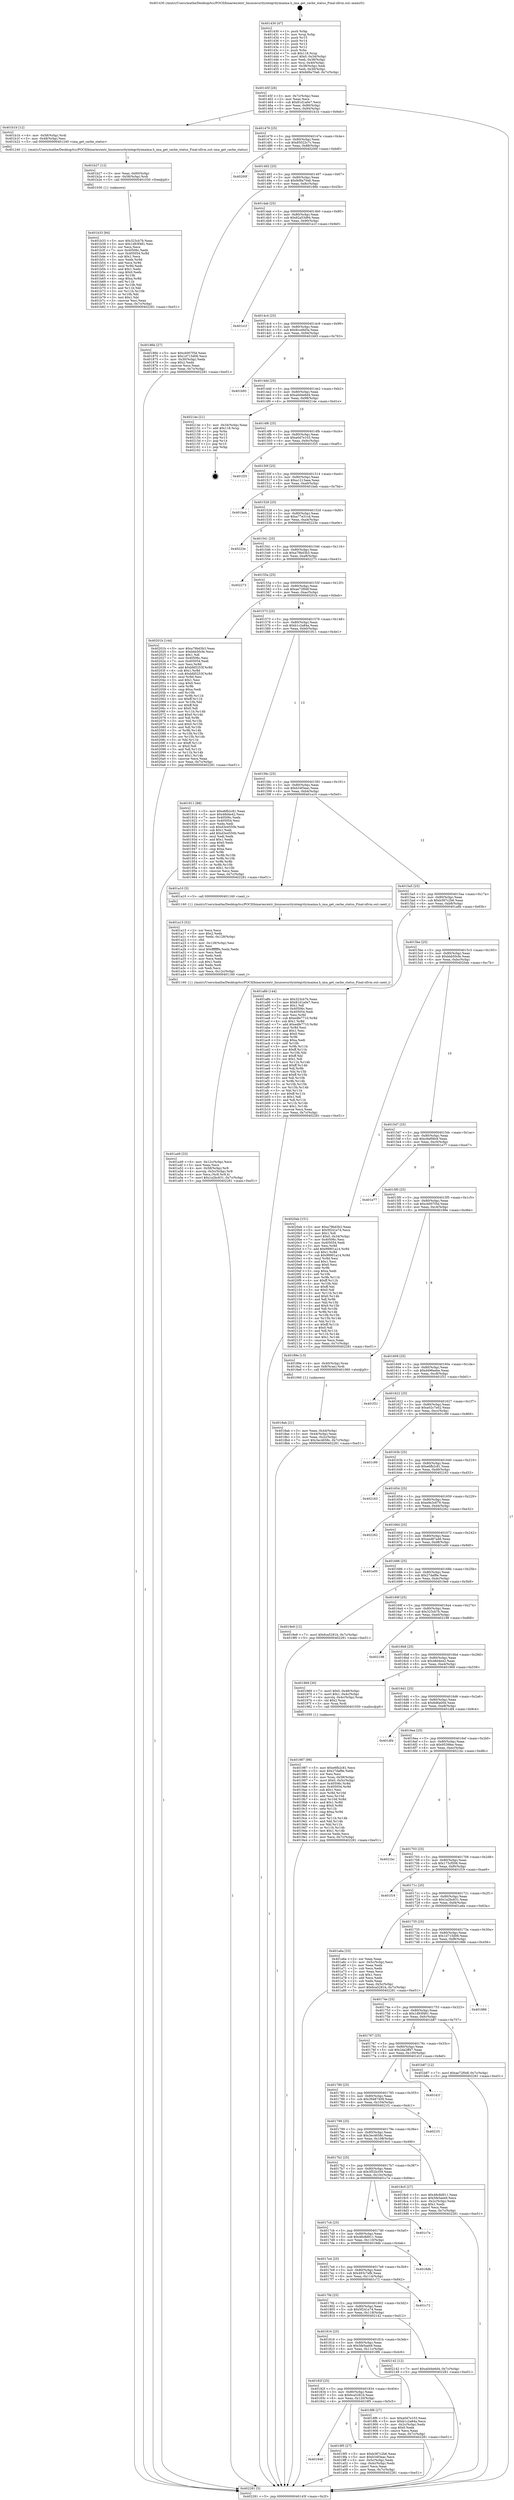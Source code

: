 digraph "0x401430" {
  label = "0x401430 (/mnt/c/Users/mathe/Desktop/tcc/POCII/binaries/extr_linuxsecurityintegrityimaima.h_ima_get_cache_status_Final-ollvm.out::main(0))"
  labelloc = "t"
  node[shape=record]

  Entry [label="",width=0.3,height=0.3,shape=circle,fillcolor=black,style=filled]
  "0x40145f" [label="{
     0x40145f [26]\l
     | [instrs]\l
     &nbsp;&nbsp;0x40145f \<+3\>: mov -0x7c(%rbp),%eax\l
     &nbsp;&nbsp;0x401462 \<+2\>: mov %eax,%ecx\l
     &nbsp;&nbsp;0x401464 \<+6\>: sub $0x81d1a0e7,%ecx\l
     &nbsp;&nbsp;0x40146a \<+3\>: mov %eax,-0x80(%rbp)\l
     &nbsp;&nbsp;0x40146d \<+6\>: mov %ecx,-0x84(%rbp)\l
     &nbsp;&nbsp;0x401473 \<+6\>: je 0000000000401b1b \<main+0x6eb\>\l
  }"]
  "0x401b1b" [label="{
     0x401b1b [12]\l
     | [instrs]\l
     &nbsp;&nbsp;0x401b1b \<+4\>: mov -0x58(%rbp),%rdi\l
     &nbsp;&nbsp;0x401b1f \<+3\>: mov -0x48(%rbp),%esi\l
     &nbsp;&nbsp;0x401b22 \<+5\>: call 0000000000401240 \<ima_get_cache_status\>\l
     | [calls]\l
     &nbsp;&nbsp;0x401240 \{1\} (/mnt/c/Users/mathe/Desktop/tcc/POCII/binaries/extr_linuxsecurityintegrityimaima.h_ima_get_cache_status_Final-ollvm.out::ima_get_cache_status)\l
  }"]
  "0x401479" [label="{
     0x401479 [25]\l
     | [instrs]\l
     &nbsp;&nbsp;0x401479 \<+5\>: jmp 000000000040147e \<main+0x4e\>\l
     &nbsp;&nbsp;0x40147e \<+3\>: mov -0x80(%rbp),%eax\l
     &nbsp;&nbsp;0x401481 \<+5\>: sub $0x85022c7c,%eax\l
     &nbsp;&nbsp;0x401486 \<+6\>: mov %eax,-0x88(%rbp)\l
     &nbsp;&nbsp;0x40148c \<+6\>: je 000000000040200f \<main+0xbdf\>\l
  }"]
  Exit [label="",width=0.3,height=0.3,shape=circle,fillcolor=black,style=filled,peripheries=2]
  "0x40200f" [label="{
     0x40200f\l
  }", style=dashed]
  "0x401492" [label="{
     0x401492 [25]\l
     | [instrs]\l
     &nbsp;&nbsp;0x401492 \<+5\>: jmp 0000000000401497 \<main+0x67\>\l
     &nbsp;&nbsp;0x401497 \<+3\>: mov -0x80(%rbp),%eax\l
     &nbsp;&nbsp;0x40149a \<+5\>: sub $0x8d9a70a6,%eax\l
     &nbsp;&nbsp;0x40149f \<+6\>: mov %eax,-0x8c(%rbp)\l
     &nbsp;&nbsp;0x4014a5 \<+6\>: je 000000000040186b \<main+0x43b\>\l
  }"]
  "0x401b33" [label="{
     0x401b33 [84]\l
     | [instrs]\l
     &nbsp;&nbsp;0x401b33 \<+5\>: mov $0x323cb7b,%eax\l
     &nbsp;&nbsp;0x401b38 \<+5\>: mov $0x1d93f481,%esi\l
     &nbsp;&nbsp;0x401b3d \<+2\>: xor %ecx,%ecx\l
     &nbsp;&nbsp;0x401b3f \<+7\>: mov 0x40506c,%edx\l
     &nbsp;&nbsp;0x401b46 \<+8\>: mov 0x405054,%r8d\l
     &nbsp;&nbsp;0x401b4e \<+3\>: sub $0x1,%ecx\l
     &nbsp;&nbsp;0x401b51 \<+3\>: mov %edx,%r9d\l
     &nbsp;&nbsp;0x401b54 \<+3\>: add %ecx,%r9d\l
     &nbsp;&nbsp;0x401b57 \<+4\>: imul %r9d,%edx\l
     &nbsp;&nbsp;0x401b5b \<+3\>: and $0x1,%edx\l
     &nbsp;&nbsp;0x401b5e \<+3\>: cmp $0x0,%edx\l
     &nbsp;&nbsp;0x401b61 \<+4\>: sete %r10b\l
     &nbsp;&nbsp;0x401b65 \<+4\>: cmp $0xa,%r8d\l
     &nbsp;&nbsp;0x401b69 \<+4\>: setl %r11b\l
     &nbsp;&nbsp;0x401b6d \<+3\>: mov %r10b,%bl\l
     &nbsp;&nbsp;0x401b70 \<+3\>: and %r11b,%bl\l
     &nbsp;&nbsp;0x401b73 \<+3\>: xor %r11b,%r10b\l
     &nbsp;&nbsp;0x401b76 \<+3\>: or %r10b,%bl\l
     &nbsp;&nbsp;0x401b79 \<+3\>: test $0x1,%bl\l
     &nbsp;&nbsp;0x401b7c \<+3\>: cmovne %esi,%eax\l
     &nbsp;&nbsp;0x401b7f \<+3\>: mov %eax,-0x7c(%rbp)\l
     &nbsp;&nbsp;0x401b82 \<+5\>: jmp 0000000000402281 \<main+0xe51\>\l
  }"]
  "0x40186b" [label="{
     0x40186b [27]\l
     | [instrs]\l
     &nbsp;&nbsp;0x40186b \<+5\>: mov $0xcb007f3d,%eax\l
     &nbsp;&nbsp;0x401870 \<+5\>: mov $0x1d715d06,%ecx\l
     &nbsp;&nbsp;0x401875 \<+3\>: mov -0x30(%rbp),%edx\l
     &nbsp;&nbsp;0x401878 \<+3\>: cmp $0x2,%edx\l
     &nbsp;&nbsp;0x40187b \<+3\>: cmovne %ecx,%eax\l
     &nbsp;&nbsp;0x40187e \<+3\>: mov %eax,-0x7c(%rbp)\l
     &nbsp;&nbsp;0x401881 \<+5\>: jmp 0000000000402281 \<main+0xe51\>\l
  }"]
  "0x4014ab" [label="{
     0x4014ab [25]\l
     | [instrs]\l
     &nbsp;&nbsp;0x4014ab \<+5\>: jmp 00000000004014b0 \<main+0x80\>\l
     &nbsp;&nbsp;0x4014b0 \<+3\>: mov -0x80(%rbp),%eax\l
     &nbsp;&nbsp;0x4014b3 \<+5\>: sub $0x92a53d94,%eax\l
     &nbsp;&nbsp;0x4014b8 \<+6\>: mov %eax,-0x90(%rbp)\l
     &nbsp;&nbsp;0x4014be \<+6\>: je 0000000000401e1f \<main+0x9ef\>\l
  }"]
  "0x402281" [label="{
     0x402281 [5]\l
     | [instrs]\l
     &nbsp;&nbsp;0x402281 \<+5\>: jmp 000000000040145f \<main+0x2f\>\l
  }"]
  "0x401430" [label="{
     0x401430 [47]\l
     | [instrs]\l
     &nbsp;&nbsp;0x401430 \<+1\>: push %rbp\l
     &nbsp;&nbsp;0x401431 \<+3\>: mov %rsp,%rbp\l
     &nbsp;&nbsp;0x401434 \<+2\>: push %r15\l
     &nbsp;&nbsp;0x401436 \<+2\>: push %r14\l
     &nbsp;&nbsp;0x401438 \<+2\>: push %r13\l
     &nbsp;&nbsp;0x40143a \<+2\>: push %r12\l
     &nbsp;&nbsp;0x40143c \<+1\>: push %rbx\l
     &nbsp;&nbsp;0x40143d \<+7\>: sub $0x118,%rsp\l
     &nbsp;&nbsp;0x401444 \<+7\>: movl $0x0,-0x34(%rbp)\l
     &nbsp;&nbsp;0x40144b \<+3\>: mov %edi,-0x38(%rbp)\l
     &nbsp;&nbsp;0x40144e \<+4\>: mov %rsi,-0x40(%rbp)\l
     &nbsp;&nbsp;0x401452 \<+3\>: mov -0x38(%rbp),%edi\l
     &nbsp;&nbsp;0x401455 \<+3\>: mov %edi,-0x30(%rbp)\l
     &nbsp;&nbsp;0x401458 \<+7\>: movl $0x8d9a70a6,-0x7c(%rbp)\l
  }"]
  "0x401b27" [label="{
     0x401b27 [12]\l
     | [instrs]\l
     &nbsp;&nbsp;0x401b27 \<+3\>: mov %eax,-0x60(%rbp)\l
     &nbsp;&nbsp;0x401b2a \<+4\>: mov -0x58(%rbp),%rdi\l
     &nbsp;&nbsp;0x401b2e \<+5\>: call 0000000000401030 \<free@plt\>\l
     | [calls]\l
     &nbsp;&nbsp;0x401030 \{1\} (unknown)\l
  }"]
  "0x401e1f" [label="{
     0x401e1f\l
  }", style=dashed]
  "0x4014c4" [label="{
     0x4014c4 [25]\l
     | [instrs]\l
     &nbsp;&nbsp;0x4014c4 \<+5\>: jmp 00000000004014c9 \<main+0x99\>\l
     &nbsp;&nbsp;0x4014c9 \<+3\>: mov -0x80(%rbp),%eax\l
     &nbsp;&nbsp;0x4014cc \<+5\>: sub $0x9cce9d3a,%eax\l
     &nbsp;&nbsp;0x4014d1 \<+6\>: mov %eax,-0x94(%rbp)\l
     &nbsp;&nbsp;0x4014d7 \<+6\>: je 0000000000401b93 \<main+0x763\>\l
  }"]
  "0x401a49" [label="{
     0x401a49 [33]\l
     | [instrs]\l
     &nbsp;&nbsp;0x401a49 \<+6\>: mov -0x12c(%rbp),%ecx\l
     &nbsp;&nbsp;0x401a4f \<+3\>: imul %eax,%ecx\l
     &nbsp;&nbsp;0x401a52 \<+4\>: mov -0x58(%rbp),%r8\l
     &nbsp;&nbsp;0x401a56 \<+4\>: movslq -0x5c(%rbp),%r9\l
     &nbsp;&nbsp;0x401a5a \<+4\>: mov %ecx,(%r8,%r9,4)\l
     &nbsp;&nbsp;0x401a5e \<+7\>: movl $0x1a2bc631,-0x7c(%rbp)\l
     &nbsp;&nbsp;0x401a65 \<+5\>: jmp 0000000000402281 \<main+0xe51\>\l
  }"]
  "0x401b93" [label="{
     0x401b93\l
  }", style=dashed]
  "0x4014dd" [label="{
     0x4014dd [25]\l
     | [instrs]\l
     &nbsp;&nbsp;0x4014dd \<+5\>: jmp 00000000004014e2 \<main+0xb2\>\l
     &nbsp;&nbsp;0x4014e2 \<+3\>: mov -0x80(%rbp),%eax\l
     &nbsp;&nbsp;0x4014e5 \<+5\>: sub $0xa0d4e6d4,%eax\l
     &nbsp;&nbsp;0x4014ea \<+6\>: mov %eax,-0x98(%rbp)\l
     &nbsp;&nbsp;0x4014f0 \<+6\>: je 000000000040214e \<main+0xd1e\>\l
  }"]
  "0x401a15" [label="{
     0x401a15 [52]\l
     | [instrs]\l
     &nbsp;&nbsp;0x401a15 \<+2\>: xor %ecx,%ecx\l
     &nbsp;&nbsp;0x401a17 \<+5\>: mov $0x2,%edx\l
     &nbsp;&nbsp;0x401a1c \<+6\>: mov %edx,-0x128(%rbp)\l
     &nbsp;&nbsp;0x401a22 \<+1\>: cltd\l
     &nbsp;&nbsp;0x401a23 \<+6\>: mov -0x128(%rbp),%esi\l
     &nbsp;&nbsp;0x401a29 \<+2\>: idiv %esi\l
     &nbsp;&nbsp;0x401a2b \<+6\>: imul $0xfffffffe,%edx,%edx\l
     &nbsp;&nbsp;0x401a31 \<+2\>: mov %ecx,%edi\l
     &nbsp;&nbsp;0x401a33 \<+2\>: sub %edx,%edi\l
     &nbsp;&nbsp;0x401a35 \<+2\>: mov %ecx,%edx\l
     &nbsp;&nbsp;0x401a37 \<+3\>: sub $0x1,%edx\l
     &nbsp;&nbsp;0x401a3a \<+2\>: add %edx,%edi\l
     &nbsp;&nbsp;0x401a3c \<+2\>: sub %edi,%ecx\l
     &nbsp;&nbsp;0x401a3e \<+6\>: mov %ecx,-0x12c(%rbp)\l
     &nbsp;&nbsp;0x401a44 \<+5\>: call 0000000000401160 \<next_i\>\l
     | [calls]\l
     &nbsp;&nbsp;0x401160 \{1\} (/mnt/c/Users/mathe/Desktop/tcc/POCII/binaries/extr_linuxsecurityintegrityimaima.h_ima_get_cache_status_Final-ollvm.out::next_i)\l
  }"]
  "0x40214e" [label="{
     0x40214e [21]\l
     | [instrs]\l
     &nbsp;&nbsp;0x40214e \<+3\>: mov -0x34(%rbp),%eax\l
     &nbsp;&nbsp;0x402151 \<+7\>: add $0x118,%rsp\l
     &nbsp;&nbsp;0x402158 \<+1\>: pop %rbx\l
     &nbsp;&nbsp;0x402159 \<+2\>: pop %r12\l
     &nbsp;&nbsp;0x40215b \<+2\>: pop %r13\l
     &nbsp;&nbsp;0x40215d \<+2\>: pop %r14\l
     &nbsp;&nbsp;0x40215f \<+2\>: pop %r15\l
     &nbsp;&nbsp;0x402161 \<+1\>: pop %rbp\l
     &nbsp;&nbsp;0x402162 \<+1\>: ret\l
  }"]
  "0x4014f6" [label="{
     0x4014f6 [25]\l
     | [instrs]\l
     &nbsp;&nbsp;0x4014f6 \<+5\>: jmp 00000000004014fb \<main+0xcb\>\l
     &nbsp;&nbsp;0x4014fb \<+3\>: mov -0x80(%rbp),%eax\l
     &nbsp;&nbsp;0x4014fe \<+5\>: sub $0xa0d7e103,%eax\l
     &nbsp;&nbsp;0x401503 \<+6\>: mov %eax,-0x9c(%rbp)\l
     &nbsp;&nbsp;0x401509 \<+6\>: je 0000000000401f25 \<main+0xaf5\>\l
  }"]
  "0x401848" [label="{
     0x401848\l
  }", style=dashed]
  "0x401f25" [label="{
     0x401f25\l
  }", style=dashed]
  "0x40150f" [label="{
     0x40150f [25]\l
     | [instrs]\l
     &nbsp;&nbsp;0x40150f \<+5\>: jmp 0000000000401514 \<main+0xe4\>\l
     &nbsp;&nbsp;0x401514 \<+3\>: mov -0x80(%rbp),%eax\l
     &nbsp;&nbsp;0x401517 \<+5\>: sub $0xa1213aea,%eax\l
     &nbsp;&nbsp;0x40151c \<+6\>: mov %eax,-0xa0(%rbp)\l
     &nbsp;&nbsp;0x401522 \<+6\>: je 0000000000401beb \<main+0x7bb\>\l
  }"]
  "0x4019f5" [label="{
     0x4019f5 [27]\l
     | [instrs]\l
     &nbsp;&nbsp;0x4019f5 \<+5\>: mov $0xb387c2b6,%eax\l
     &nbsp;&nbsp;0x4019fa \<+5\>: mov $0xb34f3eac,%ecx\l
     &nbsp;&nbsp;0x4019ff \<+3\>: mov -0x5c(%rbp),%edx\l
     &nbsp;&nbsp;0x401a02 \<+3\>: cmp -0x4c(%rbp),%edx\l
     &nbsp;&nbsp;0x401a05 \<+3\>: cmovl %ecx,%eax\l
     &nbsp;&nbsp;0x401a08 \<+3\>: mov %eax,-0x7c(%rbp)\l
     &nbsp;&nbsp;0x401a0b \<+5\>: jmp 0000000000402281 \<main+0xe51\>\l
  }"]
  "0x401beb" [label="{
     0x401beb\l
  }", style=dashed]
  "0x401528" [label="{
     0x401528 [25]\l
     | [instrs]\l
     &nbsp;&nbsp;0x401528 \<+5\>: jmp 000000000040152d \<main+0xfd\>\l
     &nbsp;&nbsp;0x40152d \<+3\>: mov -0x80(%rbp),%eax\l
     &nbsp;&nbsp;0x401530 \<+5\>: sub $0xa77e31cd,%eax\l
     &nbsp;&nbsp;0x401535 \<+6\>: mov %eax,-0xa4(%rbp)\l
     &nbsp;&nbsp;0x40153b \<+6\>: je 000000000040223e \<main+0xe0e\>\l
  }"]
  "0x401987" [label="{
     0x401987 [98]\l
     | [instrs]\l
     &nbsp;&nbsp;0x401987 \<+5\>: mov $0xe6fb2c81,%ecx\l
     &nbsp;&nbsp;0x40198c \<+5\>: mov $0x27daf8e,%edx\l
     &nbsp;&nbsp;0x401991 \<+2\>: xor %esi,%esi\l
     &nbsp;&nbsp;0x401993 \<+4\>: mov %rax,-0x58(%rbp)\l
     &nbsp;&nbsp;0x401997 \<+7\>: movl $0x0,-0x5c(%rbp)\l
     &nbsp;&nbsp;0x40199e \<+8\>: mov 0x40506c,%r8d\l
     &nbsp;&nbsp;0x4019a6 \<+8\>: mov 0x405054,%r9d\l
     &nbsp;&nbsp;0x4019ae \<+3\>: sub $0x1,%esi\l
     &nbsp;&nbsp;0x4019b1 \<+3\>: mov %r8d,%r10d\l
     &nbsp;&nbsp;0x4019b4 \<+3\>: add %esi,%r10d\l
     &nbsp;&nbsp;0x4019b7 \<+4\>: imul %r10d,%r8d\l
     &nbsp;&nbsp;0x4019bb \<+4\>: and $0x1,%r8d\l
     &nbsp;&nbsp;0x4019bf \<+4\>: cmp $0x0,%r8d\l
     &nbsp;&nbsp;0x4019c3 \<+4\>: sete %r11b\l
     &nbsp;&nbsp;0x4019c7 \<+4\>: cmp $0xa,%r9d\l
     &nbsp;&nbsp;0x4019cb \<+3\>: setl %bl\l
     &nbsp;&nbsp;0x4019ce \<+3\>: mov %r11b,%r14b\l
     &nbsp;&nbsp;0x4019d1 \<+3\>: and %bl,%r14b\l
     &nbsp;&nbsp;0x4019d4 \<+3\>: xor %bl,%r11b\l
     &nbsp;&nbsp;0x4019d7 \<+3\>: or %r11b,%r14b\l
     &nbsp;&nbsp;0x4019da \<+4\>: test $0x1,%r14b\l
     &nbsp;&nbsp;0x4019de \<+3\>: cmovne %edx,%ecx\l
     &nbsp;&nbsp;0x4019e1 \<+3\>: mov %ecx,-0x7c(%rbp)\l
     &nbsp;&nbsp;0x4019e4 \<+5\>: jmp 0000000000402281 \<main+0xe51\>\l
  }"]
  "0x40223e" [label="{
     0x40223e\l
  }", style=dashed]
  "0x401541" [label="{
     0x401541 [25]\l
     | [instrs]\l
     &nbsp;&nbsp;0x401541 \<+5\>: jmp 0000000000401546 \<main+0x116\>\l
     &nbsp;&nbsp;0x401546 \<+3\>: mov -0x80(%rbp),%eax\l
     &nbsp;&nbsp;0x401549 \<+5\>: sub $0xa79bd3b3,%eax\l
     &nbsp;&nbsp;0x40154e \<+6\>: mov %eax,-0xa8(%rbp)\l
     &nbsp;&nbsp;0x401554 \<+6\>: je 0000000000402273 \<main+0xe43\>\l
  }"]
  "0x40182f" [label="{
     0x40182f [25]\l
     | [instrs]\l
     &nbsp;&nbsp;0x40182f \<+5\>: jmp 0000000000401834 \<main+0x404\>\l
     &nbsp;&nbsp;0x401834 \<+3\>: mov -0x80(%rbp),%eax\l
     &nbsp;&nbsp;0x401837 \<+5\>: sub $0x6ca5281b,%eax\l
     &nbsp;&nbsp;0x40183c \<+6\>: mov %eax,-0x120(%rbp)\l
     &nbsp;&nbsp;0x401842 \<+6\>: je 00000000004019f5 \<main+0x5c5\>\l
  }"]
  "0x402273" [label="{
     0x402273\l
  }", style=dashed]
  "0x40155a" [label="{
     0x40155a [25]\l
     | [instrs]\l
     &nbsp;&nbsp;0x40155a \<+5\>: jmp 000000000040155f \<main+0x12f\>\l
     &nbsp;&nbsp;0x40155f \<+3\>: mov -0x80(%rbp),%eax\l
     &nbsp;&nbsp;0x401562 \<+5\>: sub $0xae72f0df,%eax\l
     &nbsp;&nbsp;0x401567 \<+6\>: mov %eax,-0xac(%rbp)\l
     &nbsp;&nbsp;0x40156d \<+6\>: je 000000000040201b \<main+0xbeb\>\l
  }"]
  "0x4018f6" [label="{
     0x4018f6 [27]\l
     | [instrs]\l
     &nbsp;&nbsp;0x4018f6 \<+5\>: mov $0xa0d7e103,%eax\l
     &nbsp;&nbsp;0x4018fb \<+5\>: mov $0xb1c2a84a,%ecx\l
     &nbsp;&nbsp;0x401900 \<+3\>: mov -0x2c(%rbp),%edx\l
     &nbsp;&nbsp;0x401903 \<+3\>: cmp $0x0,%edx\l
     &nbsp;&nbsp;0x401906 \<+3\>: cmove %ecx,%eax\l
     &nbsp;&nbsp;0x401909 \<+3\>: mov %eax,-0x7c(%rbp)\l
     &nbsp;&nbsp;0x40190c \<+5\>: jmp 0000000000402281 \<main+0xe51\>\l
  }"]
  "0x40201b" [label="{
     0x40201b [144]\l
     | [instrs]\l
     &nbsp;&nbsp;0x40201b \<+5\>: mov $0xa79bd3b3,%eax\l
     &nbsp;&nbsp;0x402020 \<+5\>: mov $0xbbb50cfe,%ecx\l
     &nbsp;&nbsp;0x402025 \<+2\>: mov $0x1,%dl\l
     &nbsp;&nbsp;0x402027 \<+7\>: mov 0x40506c,%esi\l
     &nbsp;&nbsp;0x40202e \<+7\>: mov 0x405054,%edi\l
     &nbsp;&nbsp;0x402035 \<+3\>: mov %esi,%r8d\l
     &nbsp;&nbsp;0x402038 \<+7\>: add $0xbfd5253f,%r8d\l
     &nbsp;&nbsp;0x40203f \<+4\>: sub $0x1,%r8d\l
     &nbsp;&nbsp;0x402043 \<+7\>: sub $0xbfd5253f,%r8d\l
     &nbsp;&nbsp;0x40204a \<+4\>: imul %r8d,%esi\l
     &nbsp;&nbsp;0x40204e \<+3\>: and $0x1,%esi\l
     &nbsp;&nbsp;0x402051 \<+3\>: cmp $0x0,%esi\l
     &nbsp;&nbsp;0x402054 \<+4\>: sete %r9b\l
     &nbsp;&nbsp;0x402058 \<+3\>: cmp $0xa,%edi\l
     &nbsp;&nbsp;0x40205b \<+4\>: setl %r10b\l
     &nbsp;&nbsp;0x40205f \<+3\>: mov %r9b,%r11b\l
     &nbsp;&nbsp;0x402062 \<+4\>: xor $0xff,%r11b\l
     &nbsp;&nbsp;0x402066 \<+3\>: mov %r10b,%bl\l
     &nbsp;&nbsp;0x402069 \<+3\>: xor $0xff,%bl\l
     &nbsp;&nbsp;0x40206c \<+3\>: xor $0x0,%dl\l
     &nbsp;&nbsp;0x40206f \<+3\>: mov %r11b,%r14b\l
     &nbsp;&nbsp;0x402072 \<+4\>: and $0x0,%r14b\l
     &nbsp;&nbsp;0x402076 \<+3\>: and %dl,%r9b\l
     &nbsp;&nbsp;0x402079 \<+3\>: mov %bl,%r15b\l
     &nbsp;&nbsp;0x40207c \<+4\>: and $0x0,%r15b\l
     &nbsp;&nbsp;0x402080 \<+3\>: and %dl,%r10b\l
     &nbsp;&nbsp;0x402083 \<+3\>: or %r9b,%r14b\l
     &nbsp;&nbsp;0x402086 \<+3\>: or %r10b,%r15b\l
     &nbsp;&nbsp;0x402089 \<+3\>: xor %r15b,%r14b\l
     &nbsp;&nbsp;0x40208c \<+3\>: or %bl,%r11b\l
     &nbsp;&nbsp;0x40208f \<+4\>: xor $0xff,%r11b\l
     &nbsp;&nbsp;0x402093 \<+3\>: or $0x0,%dl\l
     &nbsp;&nbsp;0x402096 \<+3\>: and %dl,%r11b\l
     &nbsp;&nbsp;0x402099 \<+3\>: or %r11b,%r14b\l
     &nbsp;&nbsp;0x40209c \<+4\>: test $0x1,%r14b\l
     &nbsp;&nbsp;0x4020a0 \<+3\>: cmovne %ecx,%eax\l
     &nbsp;&nbsp;0x4020a3 \<+3\>: mov %eax,-0x7c(%rbp)\l
     &nbsp;&nbsp;0x4020a6 \<+5\>: jmp 0000000000402281 \<main+0xe51\>\l
  }"]
  "0x401573" [label="{
     0x401573 [25]\l
     | [instrs]\l
     &nbsp;&nbsp;0x401573 \<+5\>: jmp 0000000000401578 \<main+0x148\>\l
     &nbsp;&nbsp;0x401578 \<+3\>: mov -0x80(%rbp),%eax\l
     &nbsp;&nbsp;0x40157b \<+5\>: sub $0xb1c2a84a,%eax\l
     &nbsp;&nbsp;0x401580 \<+6\>: mov %eax,-0xb0(%rbp)\l
     &nbsp;&nbsp;0x401586 \<+6\>: je 0000000000401911 \<main+0x4e1\>\l
  }"]
  "0x401816" [label="{
     0x401816 [25]\l
     | [instrs]\l
     &nbsp;&nbsp;0x401816 \<+5\>: jmp 000000000040181b \<main+0x3eb\>\l
     &nbsp;&nbsp;0x40181b \<+3\>: mov -0x80(%rbp),%eax\l
     &nbsp;&nbsp;0x40181e \<+5\>: sub $0x5fe5aeb9,%eax\l
     &nbsp;&nbsp;0x401823 \<+6\>: mov %eax,-0x11c(%rbp)\l
     &nbsp;&nbsp;0x401829 \<+6\>: je 00000000004018f6 \<main+0x4c6\>\l
  }"]
  "0x401911" [label="{
     0x401911 [88]\l
     | [instrs]\l
     &nbsp;&nbsp;0x401911 \<+5\>: mov $0xe6fb2c81,%eax\l
     &nbsp;&nbsp;0x401916 \<+5\>: mov $0x48d4e42,%ecx\l
     &nbsp;&nbsp;0x40191b \<+7\>: mov 0x40506c,%edx\l
     &nbsp;&nbsp;0x401922 \<+7\>: mov 0x405054,%esi\l
     &nbsp;&nbsp;0x401929 \<+2\>: mov %edx,%edi\l
     &nbsp;&nbsp;0x40192b \<+6\>: sub $0xd3e4550b,%edi\l
     &nbsp;&nbsp;0x401931 \<+3\>: sub $0x1,%edi\l
     &nbsp;&nbsp;0x401934 \<+6\>: add $0xd3e4550b,%edi\l
     &nbsp;&nbsp;0x40193a \<+3\>: imul %edi,%edx\l
     &nbsp;&nbsp;0x40193d \<+3\>: and $0x1,%edx\l
     &nbsp;&nbsp;0x401940 \<+3\>: cmp $0x0,%edx\l
     &nbsp;&nbsp;0x401943 \<+4\>: sete %r8b\l
     &nbsp;&nbsp;0x401947 \<+3\>: cmp $0xa,%esi\l
     &nbsp;&nbsp;0x40194a \<+4\>: setl %r9b\l
     &nbsp;&nbsp;0x40194e \<+3\>: mov %r8b,%r10b\l
     &nbsp;&nbsp;0x401951 \<+3\>: and %r9b,%r10b\l
     &nbsp;&nbsp;0x401954 \<+3\>: xor %r9b,%r8b\l
     &nbsp;&nbsp;0x401957 \<+3\>: or %r8b,%r10b\l
     &nbsp;&nbsp;0x40195a \<+4\>: test $0x1,%r10b\l
     &nbsp;&nbsp;0x40195e \<+3\>: cmovne %ecx,%eax\l
     &nbsp;&nbsp;0x401961 \<+3\>: mov %eax,-0x7c(%rbp)\l
     &nbsp;&nbsp;0x401964 \<+5\>: jmp 0000000000402281 \<main+0xe51\>\l
  }"]
  "0x40158c" [label="{
     0x40158c [25]\l
     | [instrs]\l
     &nbsp;&nbsp;0x40158c \<+5\>: jmp 0000000000401591 \<main+0x161\>\l
     &nbsp;&nbsp;0x401591 \<+3\>: mov -0x80(%rbp),%eax\l
     &nbsp;&nbsp;0x401594 \<+5\>: sub $0xb34f3eac,%eax\l
     &nbsp;&nbsp;0x401599 \<+6\>: mov %eax,-0xb4(%rbp)\l
     &nbsp;&nbsp;0x40159f \<+6\>: je 0000000000401a10 \<main+0x5e0\>\l
  }"]
  "0x402142" [label="{
     0x402142 [12]\l
     | [instrs]\l
     &nbsp;&nbsp;0x402142 \<+7\>: movl $0xa0d4e6d4,-0x7c(%rbp)\l
     &nbsp;&nbsp;0x402149 \<+5\>: jmp 0000000000402281 \<main+0xe51\>\l
  }"]
  "0x401a10" [label="{
     0x401a10 [5]\l
     | [instrs]\l
     &nbsp;&nbsp;0x401a10 \<+5\>: call 0000000000401160 \<next_i\>\l
     | [calls]\l
     &nbsp;&nbsp;0x401160 \{1\} (/mnt/c/Users/mathe/Desktop/tcc/POCII/binaries/extr_linuxsecurityintegrityimaima.h_ima_get_cache_status_Final-ollvm.out::next_i)\l
  }"]
  "0x4015a5" [label="{
     0x4015a5 [25]\l
     | [instrs]\l
     &nbsp;&nbsp;0x4015a5 \<+5\>: jmp 00000000004015aa \<main+0x17a\>\l
     &nbsp;&nbsp;0x4015aa \<+3\>: mov -0x80(%rbp),%eax\l
     &nbsp;&nbsp;0x4015ad \<+5\>: sub $0xb387c2b6,%eax\l
     &nbsp;&nbsp;0x4015b2 \<+6\>: mov %eax,-0xb8(%rbp)\l
     &nbsp;&nbsp;0x4015b8 \<+6\>: je 0000000000401a8b \<main+0x65b\>\l
  }"]
  "0x4017fd" [label="{
     0x4017fd [25]\l
     | [instrs]\l
     &nbsp;&nbsp;0x4017fd \<+5\>: jmp 0000000000401802 \<main+0x3d2\>\l
     &nbsp;&nbsp;0x401802 \<+3\>: mov -0x80(%rbp),%eax\l
     &nbsp;&nbsp;0x401805 \<+5\>: sub $0x5f241e74,%eax\l
     &nbsp;&nbsp;0x40180a \<+6\>: mov %eax,-0x118(%rbp)\l
     &nbsp;&nbsp;0x401810 \<+6\>: je 0000000000402142 \<main+0xd12\>\l
  }"]
  "0x401a8b" [label="{
     0x401a8b [144]\l
     | [instrs]\l
     &nbsp;&nbsp;0x401a8b \<+5\>: mov $0x323cb7b,%eax\l
     &nbsp;&nbsp;0x401a90 \<+5\>: mov $0x81d1a0e7,%ecx\l
     &nbsp;&nbsp;0x401a95 \<+2\>: mov $0x1,%dl\l
     &nbsp;&nbsp;0x401a97 \<+7\>: mov 0x40506c,%esi\l
     &nbsp;&nbsp;0x401a9e \<+7\>: mov 0x405054,%edi\l
     &nbsp;&nbsp;0x401aa5 \<+3\>: mov %esi,%r8d\l
     &nbsp;&nbsp;0x401aa8 \<+7\>: sub $0xedfe7710,%r8d\l
     &nbsp;&nbsp;0x401aaf \<+4\>: sub $0x1,%r8d\l
     &nbsp;&nbsp;0x401ab3 \<+7\>: add $0xedfe7710,%r8d\l
     &nbsp;&nbsp;0x401aba \<+4\>: imul %r8d,%esi\l
     &nbsp;&nbsp;0x401abe \<+3\>: and $0x1,%esi\l
     &nbsp;&nbsp;0x401ac1 \<+3\>: cmp $0x0,%esi\l
     &nbsp;&nbsp;0x401ac4 \<+4\>: sete %r9b\l
     &nbsp;&nbsp;0x401ac8 \<+3\>: cmp $0xa,%edi\l
     &nbsp;&nbsp;0x401acb \<+4\>: setl %r10b\l
     &nbsp;&nbsp;0x401acf \<+3\>: mov %r9b,%r11b\l
     &nbsp;&nbsp;0x401ad2 \<+4\>: xor $0xff,%r11b\l
     &nbsp;&nbsp;0x401ad6 \<+3\>: mov %r10b,%bl\l
     &nbsp;&nbsp;0x401ad9 \<+3\>: xor $0xff,%bl\l
     &nbsp;&nbsp;0x401adc \<+3\>: xor $0x1,%dl\l
     &nbsp;&nbsp;0x401adf \<+3\>: mov %r11b,%r14b\l
     &nbsp;&nbsp;0x401ae2 \<+4\>: and $0xff,%r14b\l
     &nbsp;&nbsp;0x401ae6 \<+3\>: and %dl,%r9b\l
     &nbsp;&nbsp;0x401ae9 \<+3\>: mov %bl,%r15b\l
     &nbsp;&nbsp;0x401aec \<+4\>: and $0xff,%r15b\l
     &nbsp;&nbsp;0x401af0 \<+3\>: and %dl,%r10b\l
     &nbsp;&nbsp;0x401af3 \<+3\>: or %r9b,%r14b\l
     &nbsp;&nbsp;0x401af6 \<+3\>: or %r10b,%r15b\l
     &nbsp;&nbsp;0x401af9 \<+3\>: xor %r15b,%r14b\l
     &nbsp;&nbsp;0x401afc \<+3\>: or %bl,%r11b\l
     &nbsp;&nbsp;0x401aff \<+4\>: xor $0xff,%r11b\l
     &nbsp;&nbsp;0x401b03 \<+3\>: or $0x1,%dl\l
     &nbsp;&nbsp;0x401b06 \<+3\>: and %dl,%r11b\l
     &nbsp;&nbsp;0x401b09 \<+3\>: or %r11b,%r14b\l
     &nbsp;&nbsp;0x401b0c \<+4\>: test $0x1,%r14b\l
     &nbsp;&nbsp;0x401b10 \<+3\>: cmovne %ecx,%eax\l
     &nbsp;&nbsp;0x401b13 \<+3\>: mov %eax,-0x7c(%rbp)\l
     &nbsp;&nbsp;0x401b16 \<+5\>: jmp 0000000000402281 \<main+0xe51\>\l
  }"]
  "0x4015be" [label="{
     0x4015be [25]\l
     | [instrs]\l
     &nbsp;&nbsp;0x4015be \<+5\>: jmp 00000000004015c3 \<main+0x193\>\l
     &nbsp;&nbsp;0x4015c3 \<+3\>: mov -0x80(%rbp),%eax\l
     &nbsp;&nbsp;0x4015c6 \<+5\>: sub $0xbbb50cfe,%eax\l
     &nbsp;&nbsp;0x4015cb \<+6\>: mov %eax,-0xbc(%rbp)\l
     &nbsp;&nbsp;0x4015d1 \<+6\>: je 00000000004020ab \<main+0xc7b\>\l
  }"]
  "0x401c72" [label="{
     0x401c72\l
  }", style=dashed]
  "0x4020ab" [label="{
     0x4020ab [151]\l
     | [instrs]\l
     &nbsp;&nbsp;0x4020ab \<+5\>: mov $0xa79bd3b3,%eax\l
     &nbsp;&nbsp;0x4020b0 \<+5\>: mov $0x5f241e74,%ecx\l
     &nbsp;&nbsp;0x4020b5 \<+2\>: mov $0x1,%dl\l
     &nbsp;&nbsp;0x4020b7 \<+7\>: movl $0x0,-0x34(%rbp)\l
     &nbsp;&nbsp;0x4020be \<+7\>: mov 0x40506c,%esi\l
     &nbsp;&nbsp;0x4020c5 \<+7\>: mov 0x405054,%edi\l
     &nbsp;&nbsp;0x4020cc \<+3\>: mov %esi,%r8d\l
     &nbsp;&nbsp;0x4020cf \<+7\>: add $0x99901a14,%r8d\l
     &nbsp;&nbsp;0x4020d6 \<+4\>: sub $0x1,%r8d\l
     &nbsp;&nbsp;0x4020da \<+7\>: sub $0x99901a14,%r8d\l
     &nbsp;&nbsp;0x4020e1 \<+4\>: imul %r8d,%esi\l
     &nbsp;&nbsp;0x4020e5 \<+3\>: and $0x1,%esi\l
     &nbsp;&nbsp;0x4020e8 \<+3\>: cmp $0x0,%esi\l
     &nbsp;&nbsp;0x4020eb \<+4\>: sete %r9b\l
     &nbsp;&nbsp;0x4020ef \<+3\>: cmp $0xa,%edi\l
     &nbsp;&nbsp;0x4020f2 \<+4\>: setl %r10b\l
     &nbsp;&nbsp;0x4020f6 \<+3\>: mov %r9b,%r11b\l
     &nbsp;&nbsp;0x4020f9 \<+4\>: xor $0xff,%r11b\l
     &nbsp;&nbsp;0x4020fd \<+3\>: mov %r10b,%bl\l
     &nbsp;&nbsp;0x402100 \<+3\>: xor $0xff,%bl\l
     &nbsp;&nbsp;0x402103 \<+3\>: xor $0x0,%dl\l
     &nbsp;&nbsp;0x402106 \<+3\>: mov %r11b,%r14b\l
     &nbsp;&nbsp;0x402109 \<+4\>: and $0x0,%r14b\l
     &nbsp;&nbsp;0x40210d \<+3\>: and %dl,%r9b\l
     &nbsp;&nbsp;0x402110 \<+3\>: mov %bl,%r15b\l
     &nbsp;&nbsp;0x402113 \<+4\>: and $0x0,%r15b\l
     &nbsp;&nbsp;0x402117 \<+3\>: and %dl,%r10b\l
     &nbsp;&nbsp;0x40211a \<+3\>: or %r9b,%r14b\l
     &nbsp;&nbsp;0x40211d \<+3\>: or %r10b,%r15b\l
     &nbsp;&nbsp;0x402120 \<+3\>: xor %r15b,%r14b\l
     &nbsp;&nbsp;0x402123 \<+3\>: or %bl,%r11b\l
     &nbsp;&nbsp;0x402126 \<+4\>: xor $0xff,%r11b\l
     &nbsp;&nbsp;0x40212a \<+3\>: or $0x0,%dl\l
     &nbsp;&nbsp;0x40212d \<+3\>: and %dl,%r11b\l
     &nbsp;&nbsp;0x402130 \<+3\>: or %r11b,%r14b\l
     &nbsp;&nbsp;0x402133 \<+4\>: test $0x1,%r14b\l
     &nbsp;&nbsp;0x402137 \<+3\>: cmovne %ecx,%eax\l
     &nbsp;&nbsp;0x40213a \<+3\>: mov %eax,-0x7c(%rbp)\l
     &nbsp;&nbsp;0x40213d \<+5\>: jmp 0000000000402281 \<main+0xe51\>\l
  }"]
  "0x4015d7" [label="{
     0x4015d7 [25]\l
     | [instrs]\l
     &nbsp;&nbsp;0x4015d7 \<+5\>: jmp 00000000004015dc \<main+0x1ac\>\l
     &nbsp;&nbsp;0x4015dc \<+3\>: mov -0x80(%rbp),%eax\l
     &nbsp;&nbsp;0x4015df \<+5\>: sub $0xc9af08c9,%eax\l
     &nbsp;&nbsp;0x4015e4 \<+6\>: mov %eax,-0xc0(%rbp)\l
     &nbsp;&nbsp;0x4015ea \<+6\>: je 0000000000401e77 \<main+0xa47\>\l
  }"]
  "0x4017e4" [label="{
     0x4017e4 [25]\l
     | [instrs]\l
     &nbsp;&nbsp;0x4017e4 \<+5\>: jmp 00000000004017e9 \<main+0x3b9\>\l
     &nbsp;&nbsp;0x4017e9 \<+3\>: mov -0x80(%rbp),%eax\l
     &nbsp;&nbsp;0x4017ec \<+5\>: sub $0x493c7efb,%eax\l
     &nbsp;&nbsp;0x4017f1 \<+6\>: mov %eax,-0x114(%rbp)\l
     &nbsp;&nbsp;0x4017f7 \<+6\>: je 0000000000401c72 \<main+0x842\>\l
  }"]
  "0x401e77" [label="{
     0x401e77\l
  }", style=dashed]
  "0x4015f0" [label="{
     0x4015f0 [25]\l
     | [instrs]\l
     &nbsp;&nbsp;0x4015f0 \<+5\>: jmp 00000000004015f5 \<main+0x1c5\>\l
     &nbsp;&nbsp;0x4015f5 \<+3\>: mov -0x80(%rbp),%eax\l
     &nbsp;&nbsp;0x4015f8 \<+5\>: sub $0xcb007f3d,%eax\l
     &nbsp;&nbsp;0x4015fd \<+6\>: mov %eax,-0xc4(%rbp)\l
     &nbsp;&nbsp;0x401603 \<+6\>: je 000000000040189e \<main+0x46e\>\l
  }"]
  "0x4018db" [label="{
     0x4018db\l
  }", style=dashed]
  "0x40189e" [label="{
     0x40189e [13]\l
     | [instrs]\l
     &nbsp;&nbsp;0x40189e \<+4\>: mov -0x40(%rbp),%rax\l
     &nbsp;&nbsp;0x4018a2 \<+4\>: mov 0x8(%rax),%rdi\l
     &nbsp;&nbsp;0x4018a6 \<+5\>: call 0000000000401060 \<atoi@plt\>\l
     | [calls]\l
     &nbsp;&nbsp;0x401060 \{1\} (unknown)\l
  }"]
  "0x401609" [label="{
     0x401609 [25]\l
     | [instrs]\l
     &nbsp;&nbsp;0x401609 \<+5\>: jmp 000000000040160e \<main+0x1de\>\l
     &nbsp;&nbsp;0x40160e \<+3\>: mov -0x80(%rbp),%eax\l
     &nbsp;&nbsp;0x401611 \<+5\>: sub $0xd496eebe,%eax\l
     &nbsp;&nbsp;0x401616 \<+6\>: mov %eax,-0xc8(%rbp)\l
     &nbsp;&nbsp;0x40161c \<+6\>: je 0000000000401f31 \<main+0xb01\>\l
  }"]
  "0x4018ab" [label="{
     0x4018ab [21]\l
     | [instrs]\l
     &nbsp;&nbsp;0x4018ab \<+3\>: mov %eax,-0x44(%rbp)\l
     &nbsp;&nbsp;0x4018ae \<+3\>: mov -0x44(%rbp),%eax\l
     &nbsp;&nbsp;0x4018b1 \<+3\>: mov %eax,-0x2c(%rbp)\l
     &nbsp;&nbsp;0x4018b4 \<+7\>: movl $0x3ec4658c,-0x7c(%rbp)\l
     &nbsp;&nbsp;0x4018bb \<+5\>: jmp 0000000000402281 \<main+0xe51\>\l
  }"]
  "0x4017cb" [label="{
     0x4017cb [25]\l
     | [instrs]\l
     &nbsp;&nbsp;0x4017cb \<+5\>: jmp 00000000004017d0 \<main+0x3a0\>\l
     &nbsp;&nbsp;0x4017d0 \<+3\>: mov -0x80(%rbp),%eax\l
     &nbsp;&nbsp;0x4017d3 \<+5\>: sub $0x48c8d911,%eax\l
     &nbsp;&nbsp;0x4017d8 \<+6\>: mov %eax,-0x110(%rbp)\l
     &nbsp;&nbsp;0x4017de \<+6\>: je 00000000004018db \<main+0x4ab\>\l
  }"]
  "0x401f31" [label="{
     0x401f31\l
  }", style=dashed]
  "0x401622" [label="{
     0x401622 [25]\l
     | [instrs]\l
     &nbsp;&nbsp;0x401622 \<+5\>: jmp 0000000000401627 \<main+0x1f7\>\l
     &nbsp;&nbsp;0x401627 \<+3\>: mov -0x80(%rbp),%eax\l
     &nbsp;&nbsp;0x40162a \<+5\>: sub $0xe02c7e02,%eax\l
     &nbsp;&nbsp;0x40162f \<+6\>: mov %eax,-0xcc(%rbp)\l
     &nbsp;&nbsp;0x401635 \<+6\>: je 0000000000401c99 \<main+0x869\>\l
  }"]
  "0x401c7e" [label="{
     0x401c7e\l
  }", style=dashed]
  "0x401c99" [label="{
     0x401c99\l
  }", style=dashed]
  "0x40163b" [label="{
     0x40163b [25]\l
     | [instrs]\l
     &nbsp;&nbsp;0x40163b \<+5\>: jmp 0000000000401640 \<main+0x210\>\l
     &nbsp;&nbsp;0x401640 \<+3\>: mov -0x80(%rbp),%eax\l
     &nbsp;&nbsp;0x401643 \<+5\>: sub $0xe6fb2c81,%eax\l
     &nbsp;&nbsp;0x401648 \<+6\>: mov %eax,-0xd0(%rbp)\l
     &nbsp;&nbsp;0x40164e \<+6\>: je 0000000000402163 \<main+0xd33\>\l
  }"]
  "0x4017b2" [label="{
     0x4017b2 [25]\l
     | [instrs]\l
     &nbsp;&nbsp;0x4017b2 \<+5\>: jmp 00000000004017b7 \<main+0x387\>\l
     &nbsp;&nbsp;0x4017b7 \<+3\>: mov -0x80(%rbp),%eax\l
     &nbsp;&nbsp;0x4017ba \<+5\>: sub $0x3f52b359,%eax\l
     &nbsp;&nbsp;0x4017bf \<+6\>: mov %eax,-0x10c(%rbp)\l
     &nbsp;&nbsp;0x4017c5 \<+6\>: je 0000000000401c7e \<main+0x84e\>\l
  }"]
  "0x402163" [label="{
     0x402163\l
  }", style=dashed]
  "0x401654" [label="{
     0x401654 [25]\l
     | [instrs]\l
     &nbsp;&nbsp;0x401654 \<+5\>: jmp 0000000000401659 \<main+0x229\>\l
     &nbsp;&nbsp;0x401659 \<+3\>: mov -0x80(%rbp),%eax\l
     &nbsp;&nbsp;0x40165c \<+5\>: sub $0xe9e3c679,%eax\l
     &nbsp;&nbsp;0x401661 \<+6\>: mov %eax,-0xd4(%rbp)\l
     &nbsp;&nbsp;0x401667 \<+6\>: je 0000000000402262 \<main+0xe32\>\l
  }"]
  "0x4018c0" [label="{
     0x4018c0 [27]\l
     | [instrs]\l
     &nbsp;&nbsp;0x4018c0 \<+5\>: mov $0x48c8d911,%eax\l
     &nbsp;&nbsp;0x4018c5 \<+5\>: mov $0x5fe5aeb9,%ecx\l
     &nbsp;&nbsp;0x4018ca \<+3\>: mov -0x2c(%rbp),%edx\l
     &nbsp;&nbsp;0x4018cd \<+3\>: cmp $0x1,%edx\l
     &nbsp;&nbsp;0x4018d0 \<+3\>: cmovl %ecx,%eax\l
     &nbsp;&nbsp;0x4018d3 \<+3\>: mov %eax,-0x7c(%rbp)\l
     &nbsp;&nbsp;0x4018d6 \<+5\>: jmp 0000000000402281 \<main+0xe51\>\l
  }"]
  "0x402262" [label="{
     0x402262\l
  }", style=dashed]
  "0x40166d" [label="{
     0x40166d [25]\l
     | [instrs]\l
     &nbsp;&nbsp;0x40166d \<+5\>: jmp 0000000000401672 \<main+0x242\>\l
     &nbsp;&nbsp;0x401672 \<+3\>: mov -0x80(%rbp),%eax\l
     &nbsp;&nbsp;0x401675 \<+5\>: sub $0xeed87a46,%eax\l
     &nbsp;&nbsp;0x40167a \<+6\>: mov %eax,-0xd8(%rbp)\l
     &nbsp;&nbsp;0x401680 \<+6\>: je 0000000000401e00 \<main+0x9d0\>\l
  }"]
  "0x401799" [label="{
     0x401799 [25]\l
     | [instrs]\l
     &nbsp;&nbsp;0x401799 \<+5\>: jmp 000000000040179e \<main+0x36e\>\l
     &nbsp;&nbsp;0x40179e \<+3\>: mov -0x80(%rbp),%eax\l
     &nbsp;&nbsp;0x4017a1 \<+5\>: sub $0x3ec4658c,%eax\l
     &nbsp;&nbsp;0x4017a6 \<+6\>: mov %eax,-0x108(%rbp)\l
     &nbsp;&nbsp;0x4017ac \<+6\>: je 00000000004018c0 \<main+0x490\>\l
  }"]
  "0x401e00" [label="{
     0x401e00\l
  }", style=dashed]
  "0x401686" [label="{
     0x401686 [25]\l
     | [instrs]\l
     &nbsp;&nbsp;0x401686 \<+5\>: jmp 000000000040168b \<main+0x25b\>\l
     &nbsp;&nbsp;0x40168b \<+3\>: mov -0x80(%rbp),%eax\l
     &nbsp;&nbsp;0x40168e \<+5\>: sub $0x27daf8e,%eax\l
     &nbsp;&nbsp;0x401693 \<+6\>: mov %eax,-0xdc(%rbp)\l
     &nbsp;&nbsp;0x401699 \<+6\>: je 00000000004019e9 \<main+0x5b9\>\l
  }"]
  "0x4021f1" [label="{
     0x4021f1\l
  }", style=dashed]
  "0x4019e9" [label="{
     0x4019e9 [12]\l
     | [instrs]\l
     &nbsp;&nbsp;0x4019e9 \<+7\>: movl $0x6ca5281b,-0x7c(%rbp)\l
     &nbsp;&nbsp;0x4019f0 \<+5\>: jmp 0000000000402281 \<main+0xe51\>\l
  }"]
  "0x40169f" [label="{
     0x40169f [25]\l
     | [instrs]\l
     &nbsp;&nbsp;0x40169f \<+5\>: jmp 00000000004016a4 \<main+0x274\>\l
     &nbsp;&nbsp;0x4016a4 \<+3\>: mov -0x80(%rbp),%eax\l
     &nbsp;&nbsp;0x4016a7 \<+5\>: sub $0x323cb7b,%eax\l
     &nbsp;&nbsp;0x4016ac \<+6\>: mov %eax,-0xe0(%rbp)\l
     &nbsp;&nbsp;0x4016b2 \<+6\>: je 0000000000402198 \<main+0xd68\>\l
  }"]
  "0x401780" [label="{
     0x401780 [25]\l
     | [instrs]\l
     &nbsp;&nbsp;0x401780 \<+5\>: jmp 0000000000401785 \<main+0x355\>\l
     &nbsp;&nbsp;0x401785 \<+3\>: mov -0x80(%rbp),%eax\l
     &nbsp;&nbsp;0x401788 \<+5\>: sub $0x39487409,%eax\l
     &nbsp;&nbsp;0x40178d \<+6\>: mov %eax,-0x104(%rbp)\l
     &nbsp;&nbsp;0x401793 \<+6\>: je 00000000004021f1 \<main+0xdc1\>\l
  }"]
  "0x402198" [label="{
     0x402198\l
  }", style=dashed]
  "0x4016b8" [label="{
     0x4016b8 [25]\l
     | [instrs]\l
     &nbsp;&nbsp;0x4016b8 \<+5\>: jmp 00000000004016bd \<main+0x28d\>\l
     &nbsp;&nbsp;0x4016bd \<+3\>: mov -0x80(%rbp),%eax\l
     &nbsp;&nbsp;0x4016c0 \<+5\>: sub $0x48d4e42,%eax\l
     &nbsp;&nbsp;0x4016c5 \<+6\>: mov %eax,-0xe4(%rbp)\l
     &nbsp;&nbsp;0x4016cb \<+6\>: je 0000000000401969 \<main+0x539\>\l
  }"]
  "0x401d1f" [label="{
     0x401d1f\l
  }", style=dashed]
  "0x401969" [label="{
     0x401969 [30]\l
     | [instrs]\l
     &nbsp;&nbsp;0x401969 \<+7\>: movl $0x0,-0x48(%rbp)\l
     &nbsp;&nbsp;0x401970 \<+7\>: movl $0x1,-0x4c(%rbp)\l
     &nbsp;&nbsp;0x401977 \<+4\>: movslq -0x4c(%rbp),%rax\l
     &nbsp;&nbsp;0x40197b \<+4\>: shl $0x2,%rax\l
     &nbsp;&nbsp;0x40197f \<+3\>: mov %rax,%rdi\l
     &nbsp;&nbsp;0x401982 \<+5\>: call 0000000000401050 \<malloc@plt\>\l
     | [calls]\l
     &nbsp;&nbsp;0x401050 \{1\} (unknown)\l
  }"]
  "0x4016d1" [label="{
     0x4016d1 [25]\l
     | [instrs]\l
     &nbsp;&nbsp;0x4016d1 \<+5\>: jmp 00000000004016d6 \<main+0x2a6\>\l
     &nbsp;&nbsp;0x4016d6 \<+3\>: mov -0x80(%rbp),%eax\l
     &nbsp;&nbsp;0x4016d9 \<+5\>: sub $0x6d6a00d,%eax\l
     &nbsp;&nbsp;0x4016de \<+6\>: mov %eax,-0xe8(%rbp)\l
     &nbsp;&nbsp;0x4016e4 \<+6\>: je 0000000000401df4 \<main+0x9c4\>\l
  }"]
  "0x401767" [label="{
     0x401767 [25]\l
     | [instrs]\l
     &nbsp;&nbsp;0x401767 \<+5\>: jmp 000000000040176c \<main+0x33c\>\l
     &nbsp;&nbsp;0x40176c \<+3\>: mov -0x80(%rbp),%eax\l
     &nbsp;&nbsp;0x40176f \<+5\>: sub $0x2da2ff47,%eax\l
     &nbsp;&nbsp;0x401774 \<+6\>: mov %eax,-0x100(%rbp)\l
     &nbsp;&nbsp;0x40177a \<+6\>: je 0000000000401d1f \<main+0x8ef\>\l
  }"]
  "0x401df4" [label="{
     0x401df4\l
  }", style=dashed]
  "0x4016ea" [label="{
     0x4016ea [25]\l
     | [instrs]\l
     &nbsp;&nbsp;0x4016ea \<+5\>: jmp 00000000004016ef \<main+0x2bf\>\l
     &nbsp;&nbsp;0x4016ef \<+3\>: mov -0x80(%rbp),%eax\l
     &nbsp;&nbsp;0x4016f2 \<+5\>: sub $0x9539fee,%eax\l
     &nbsp;&nbsp;0x4016f7 \<+6\>: mov %eax,-0xec(%rbp)\l
     &nbsp;&nbsp;0x4016fd \<+6\>: je 00000000004021bc \<main+0xd8c\>\l
  }"]
  "0x401b87" [label="{
     0x401b87 [12]\l
     | [instrs]\l
     &nbsp;&nbsp;0x401b87 \<+7\>: movl $0xae72f0df,-0x7c(%rbp)\l
     &nbsp;&nbsp;0x401b8e \<+5\>: jmp 0000000000402281 \<main+0xe51\>\l
  }"]
  "0x4021bc" [label="{
     0x4021bc\l
  }", style=dashed]
  "0x401703" [label="{
     0x401703 [25]\l
     | [instrs]\l
     &nbsp;&nbsp;0x401703 \<+5\>: jmp 0000000000401708 \<main+0x2d8\>\l
     &nbsp;&nbsp;0x401708 \<+3\>: mov -0x80(%rbp),%eax\l
     &nbsp;&nbsp;0x40170b \<+5\>: sub $0x173cf506,%eax\l
     &nbsp;&nbsp;0x401710 \<+6\>: mov %eax,-0xf0(%rbp)\l
     &nbsp;&nbsp;0x401716 \<+6\>: je 0000000000401f19 \<main+0xae9\>\l
  }"]
  "0x40174e" [label="{
     0x40174e [25]\l
     | [instrs]\l
     &nbsp;&nbsp;0x40174e \<+5\>: jmp 0000000000401753 \<main+0x323\>\l
     &nbsp;&nbsp;0x401753 \<+3\>: mov -0x80(%rbp),%eax\l
     &nbsp;&nbsp;0x401756 \<+5\>: sub $0x1d93f481,%eax\l
     &nbsp;&nbsp;0x40175b \<+6\>: mov %eax,-0xfc(%rbp)\l
     &nbsp;&nbsp;0x401761 \<+6\>: je 0000000000401b87 \<main+0x757\>\l
  }"]
  "0x401f19" [label="{
     0x401f19\l
  }", style=dashed]
  "0x40171c" [label="{
     0x40171c [25]\l
     | [instrs]\l
     &nbsp;&nbsp;0x40171c \<+5\>: jmp 0000000000401721 \<main+0x2f1\>\l
     &nbsp;&nbsp;0x401721 \<+3\>: mov -0x80(%rbp),%eax\l
     &nbsp;&nbsp;0x401724 \<+5\>: sub $0x1a2bc631,%eax\l
     &nbsp;&nbsp;0x401729 \<+6\>: mov %eax,-0xf4(%rbp)\l
     &nbsp;&nbsp;0x40172f \<+6\>: je 0000000000401a6a \<main+0x63a\>\l
  }"]
  "0x401886" [label="{
     0x401886\l
  }", style=dashed]
  "0x401a6a" [label="{
     0x401a6a [33]\l
     | [instrs]\l
     &nbsp;&nbsp;0x401a6a \<+2\>: xor %eax,%eax\l
     &nbsp;&nbsp;0x401a6c \<+3\>: mov -0x5c(%rbp),%ecx\l
     &nbsp;&nbsp;0x401a6f \<+2\>: mov %eax,%edx\l
     &nbsp;&nbsp;0x401a71 \<+2\>: sub %ecx,%edx\l
     &nbsp;&nbsp;0x401a73 \<+2\>: mov %eax,%ecx\l
     &nbsp;&nbsp;0x401a75 \<+3\>: sub $0x1,%ecx\l
     &nbsp;&nbsp;0x401a78 \<+2\>: add %ecx,%edx\l
     &nbsp;&nbsp;0x401a7a \<+2\>: sub %edx,%eax\l
     &nbsp;&nbsp;0x401a7c \<+3\>: mov %eax,-0x5c(%rbp)\l
     &nbsp;&nbsp;0x401a7f \<+7\>: movl $0x6ca5281b,-0x7c(%rbp)\l
     &nbsp;&nbsp;0x401a86 \<+5\>: jmp 0000000000402281 \<main+0xe51\>\l
  }"]
  "0x401735" [label="{
     0x401735 [25]\l
     | [instrs]\l
     &nbsp;&nbsp;0x401735 \<+5\>: jmp 000000000040173a \<main+0x30a\>\l
     &nbsp;&nbsp;0x40173a \<+3\>: mov -0x80(%rbp),%eax\l
     &nbsp;&nbsp;0x40173d \<+5\>: sub $0x1d715d06,%eax\l
     &nbsp;&nbsp;0x401742 \<+6\>: mov %eax,-0xf8(%rbp)\l
     &nbsp;&nbsp;0x401748 \<+6\>: je 0000000000401886 \<main+0x456\>\l
  }"]
  Entry -> "0x401430" [label=" 1"]
  "0x40145f" -> "0x401b1b" [label=" 1"]
  "0x40145f" -> "0x401479" [label=" 17"]
  "0x40214e" -> Exit [label=" 1"]
  "0x401479" -> "0x40200f" [label=" 0"]
  "0x401479" -> "0x401492" [label=" 17"]
  "0x402142" -> "0x402281" [label=" 1"]
  "0x401492" -> "0x40186b" [label=" 1"]
  "0x401492" -> "0x4014ab" [label=" 16"]
  "0x40186b" -> "0x402281" [label=" 1"]
  "0x401430" -> "0x40145f" [label=" 1"]
  "0x402281" -> "0x40145f" [label=" 17"]
  "0x4020ab" -> "0x402281" [label=" 1"]
  "0x4014ab" -> "0x401e1f" [label=" 0"]
  "0x4014ab" -> "0x4014c4" [label=" 16"]
  "0x40201b" -> "0x402281" [label=" 1"]
  "0x4014c4" -> "0x401b93" [label=" 0"]
  "0x4014c4" -> "0x4014dd" [label=" 16"]
  "0x401b87" -> "0x402281" [label=" 1"]
  "0x4014dd" -> "0x40214e" [label=" 1"]
  "0x4014dd" -> "0x4014f6" [label=" 15"]
  "0x401b33" -> "0x402281" [label=" 1"]
  "0x4014f6" -> "0x401f25" [label=" 0"]
  "0x4014f6" -> "0x40150f" [label=" 15"]
  "0x401b27" -> "0x401b33" [label=" 1"]
  "0x40150f" -> "0x401beb" [label=" 0"]
  "0x40150f" -> "0x401528" [label=" 15"]
  "0x401b1b" -> "0x401b27" [label=" 1"]
  "0x401528" -> "0x40223e" [label=" 0"]
  "0x401528" -> "0x401541" [label=" 15"]
  "0x401a6a" -> "0x402281" [label=" 1"]
  "0x401541" -> "0x402273" [label=" 0"]
  "0x401541" -> "0x40155a" [label=" 15"]
  "0x401a49" -> "0x402281" [label=" 1"]
  "0x40155a" -> "0x40201b" [label=" 1"]
  "0x40155a" -> "0x401573" [label=" 14"]
  "0x401a15" -> "0x401a49" [label=" 1"]
  "0x401573" -> "0x401911" [label=" 1"]
  "0x401573" -> "0x40158c" [label=" 13"]
  "0x4019f5" -> "0x402281" [label=" 2"]
  "0x40158c" -> "0x401a10" [label=" 1"]
  "0x40158c" -> "0x4015a5" [label=" 12"]
  "0x40182f" -> "0x401848" [label=" 0"]
  "0x4015a5" -> "0x401a8b" [label=" 1"]
  "0x4015a5" -> "0x4015be" [label=" 11"]
  "0x401a8b" -> "0x402281" [label=" 1"]
  "0x4015be" -> "0x4020ab" [label=" 1"]
  "0x4015be" -> "0x4015d7" [label=" 10"]
  "0x4019e9" -> "0x402281" [label=" 1"]
  "0x4015d7" -> "0x401e77" [label=" 0"]
  "0x4015d7" -> "0x4015f0" [label=" 10"]
  "0x401969" -> "0x401987" [label=" 1"]
  "0x4015f0" -> "0x40189e" [label=" 1"]
  "0x4015f0" -> "0x401609" [label=" 9"]
  "0x40189e" -> "0x4018ab" [label=" 1"]
  "0x4018ab" -> "0x402281" [label=" 1"]
  "0x401911" -> "0x402281" [label=" 1"]
  "0x401609" -> "0x401f31" [label=" 0"]
  "0x401609" -> "0x401622" [label=" 9"]
  "0x401816" -> "0x40182f" [label=" 2"]
  "0x401622" -> "0x401c99" [label=" 0"]
  "0x401622" -> "0x40163b" [label=" 9"]
  "0x401816" -> "0x4018f6" [label=" 1"]
  "0x40163b" -> "0x402163" [label=" 0"]
  "0x40163b" -> "0x401654" [label=" 9"]
  "0x4017fd" -> "0x401816" [label=" 3"]
  "0x401654" -> "0x402262" [label=" 0"]
  "0x401654" -> "0x40166d" [label=" 9"]
  "0x4017fd" -> "0x402142" [label=" 1"]
  "0x40166d" -> "0x401e00" [label=" 0"]
  "0x40166d" -> "0x401686" [label=" 9"]
  "0x4017e4" -> "0x4017fd" [label=" 4"]
  "0x401686" -> "0x4019e9" [label=" 1"]
  "0x401686" -> "0x40169f" [label=" 8"]
  "0x4017e4" -> "0x401c72" [label=" 0"]
  "0x40169f" -> "0x402198" [label=" 0"]
  "0x40169f" -> "0x4016b8" [label=" 8"]
  "0x4017cb" -> "0x4017e4" [label=" 4"]
  "0x4016b8" -> "0x401969" [label=" 1"]
  "0x4016b8" -> "0x4016d1" [label=" 7"]
  "0x4017cb" -> "0x4018db" [label=" 0"]
  "0x4016d1" -> "0x401df4" [label=" 0"]
  "0x4016d1" -> "0x4016ea" [label=" 7"]
  "0x4017b2" -> "0x4017cb" [label=" 4"]
  "0x4016ea" -> "0x4021bc" [label=" 0"]
  "0x4016ea" -> "0x401703" [label=" 7"]
  "0x4017b2" -> "0x401c7e" [label=" 0"]
  "0x401703" -> "0x401f19" [label=" 0"]
  "0x401703" -> "0x40171c" [label=" 7"]
  "0x4018c0" -> "0x402281" [label=" 1"]
  "0x40171c" -> "0x401a6a" [label=" 1"]
  "0x40171c" -> "0x401735" [label=" 6"]
  "0x401799" -> "0x4017b2" [label=" 4"]
  "0x401735" -> "0x401886" [label=" 0"]
  "0x401735" -> "0x40174e" [label=" 6"]
  "0x401a10" -> "0x401a15" [label=" 1"]
  "0x40174e" -> "0x401b87" [label=" 1"]
  "0x40174e" -> "0x401767" [label=" 5"]
  "0x4018f6" -> "0x402281" [label=" 1"]
  "0x401767" -> "0x401d1f" [label=" 0"]
  "0x401767" -> "0x401780" [label=" 5"]
  "0x401987" -> "0x402281" [label=" 1"]
  "0x401780" -> "0x4021f1" [label=" 0"]
  "0x401780" -> "0x401799" [label=" 5"]
  "0x40182f" -> "0x4019f5" [label=" 2"]
  "0x401799" -> "0x4018c0" [label=" 1"]
}
